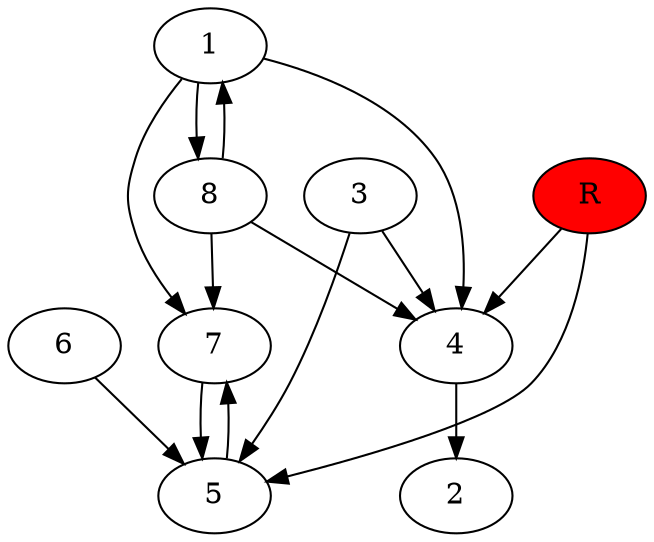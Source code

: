 digraph prb19312 {
	1
	2
	3
	4
	5
	6
	7
	8
	R [fillcolor="#ff0000" style=filled]
	1 -> 4
	1 -> 7
	1 -> 8
	3 -> 4
	3 -> 5
	4 -> 2
	5 -> 7
	6 -> 5
	7 -> 5
	8 -> 1
	8 -> 4
	8 -> 7
	R -> 4
	R -> 5
}
